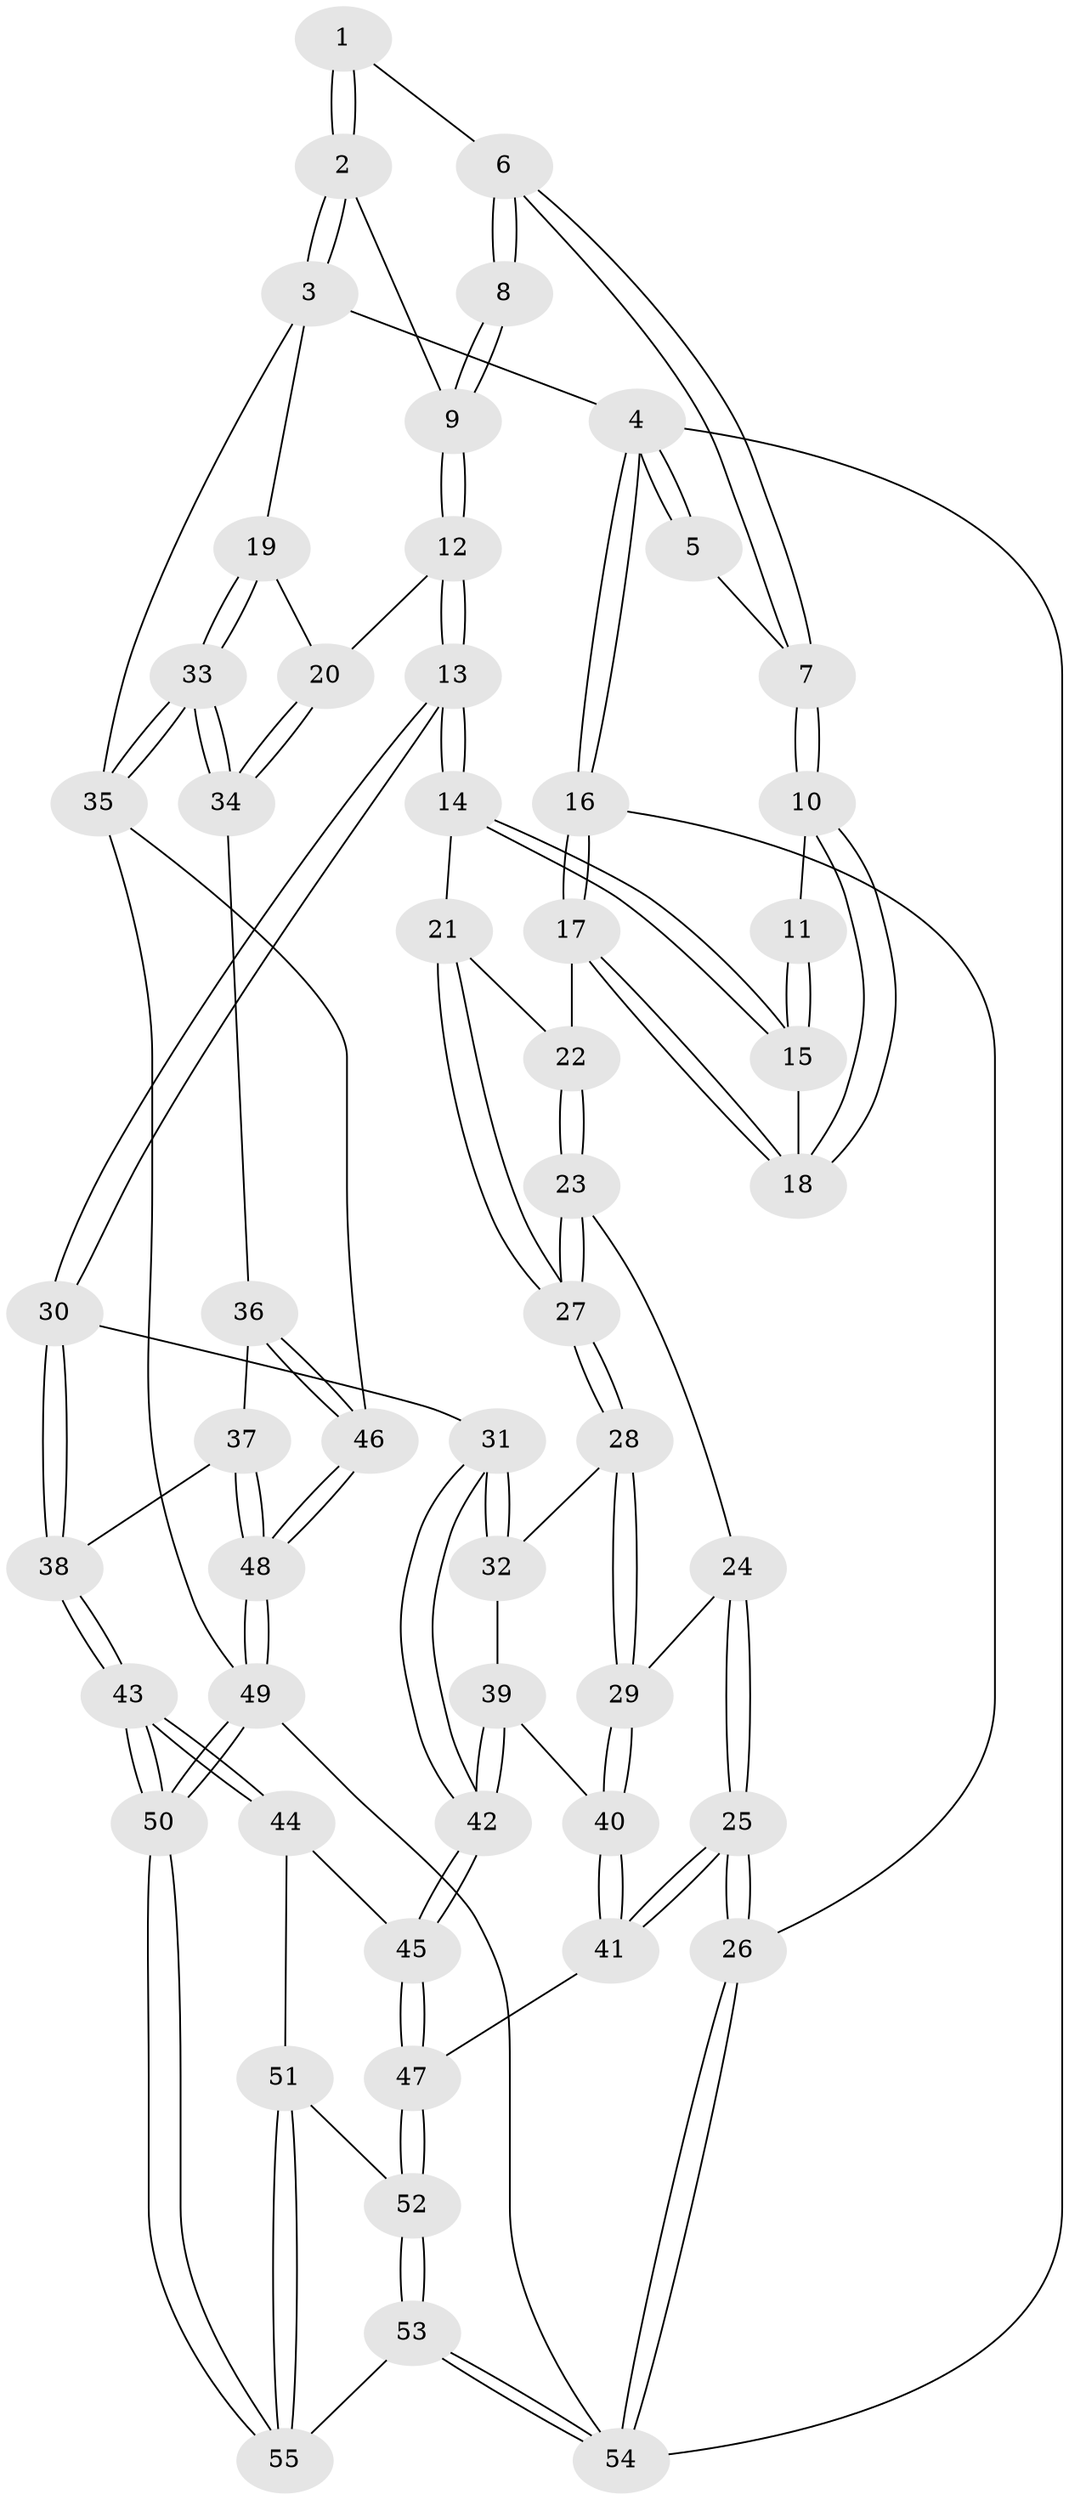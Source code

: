 // Generated by graph-tools (version 1.1) at 2025/27/03/09/25 03:27:12]
// undirected, 55 vertices, 134 edges
graph export_dot {
graph [start="1"]
  node [color=gray90,style=filled];
  1 [pos="+0.41331189474255564+0"];
  2 [pos="+0.8387011121536381+0"];
  3 [pos="+1+0"];
  4 [pos="+0+0"];
  5 [pos="+0.1803751680350524+0"];
  6 [pos="+0.41408616113881885+0.00862511391513791"];
  7 [pos="+0.16074000173492525+0.13101172825407426"];
  8 [pos="+0.4182255636044345+0.06243486777730872"];
  9 [pos="+0.5120874164744241+0.24272216279498646"];
  10 [pos="+0.15630274844351078+0.16621408166328444"];
  11 [pos="+0.366240969246238+0.09195560135260224"];
  12 [pos="+0.5238265369584129+0.3952116819312699"];
  13 [pos="+0.503937721057079+0.41257514798520234"];
  14 [pos="+0.39286694272058426+0.3762623534766525"];
  15 [pos="+0.25098434741330783+0.3060853129268289"];
  16 [pos="+0+0.2952321704165686"];
  17 [pos="+0.027516177068773535+0.28778954679107344"];
  18 [pos="+0.12357142861487284+0.2542074280674836"];
  19 [pos="+1+0.25906635456635335"];
  20 [pos="+0.8296552012729597+0.35161938432385786"];
  21 [pos="+0.20962864973776865+0.4944495586737864"];
  22 [pos="+0.11259924453673688+0.4747073751731211"];
  23 [pos="+0.11442510985919226+0.4868708706808517"];
  24 [pos="+0.10549687305800481+0.5117247777211696"];
  25 [pos="+0+0.7365870784456492"];
  26 [pos="+0+0.7721290220682547"];
  27 [pos="+0.19045951723843438+0.5708060070602289"];
  28 [pos="+0.19781094145424852+0.5903651294676981"];
  29 [pos="+0.15016052205149258+0.6319180619743988"];
  30 [pos="+0.4921092841625934+0.48449637717694954"];
  31 [pos="+0.37984726686923825+0.5880024538995046"];
  32 [pos="+0.2972472549779006+0.5931120794266325"];
  33 [pos="+1+0.6581782784434038"];
  34 [pos="+0.800728503335421+0.6343082284080532"];
  35 [pos="+1+0.7527564717169212"];
  36 [pos="+0.7729186202068127+0.7041774983263339"];
  37 [pos="+0.7063084514791934+0.740084608514229"];
  38 [pos="+0.6084896457710457+0.7300518449247805"];
  39 [pos="+0.20355676030552136+0.6928862549332229"];
  40 [pos="+0.09741812812896053+0.6898152842539477"];
  41 [pos="+0.02577261689712223+0.7357446535478345"];
  42 [pos="+0.32745944634017765+0.7275900469903565"];
  43 [pos="+0.5600381756658851+0.8309322297053926"];
  44 [pos="+0.39717728024121707+0.8357997853060474"];
  45 [pos="+0.3241172550011318+0.7621378353370595"];
  46 [pos="+1+0.7794745211184769"];
  47 [pos="+0.20513548896922496+0.8347653000618093"];
  48 [pos="+0.8331181591854423+0.9315743052741666"];
  49 [pos="+0.710354972532238+1"];
  50 [pos="+0.6246782331145359+1"];
  51 [pos="+0.3809542009077536+0.8772567228007889"];
  52 [pos="+0.24012261222904774+1"];
  53 [pos="+0.20923505146060248+1"];
  54 [pos="+0+1"];
  55 [pos="+0.5778869010181926+1"];
  1 -- 2;
  1 -- 2;
  1 -- 6;
  2 -- 3;
  2 -- 3;
  2 -- 9;
  3 -- 4;
  3 -- 19;
  3 -- 35;
  4 -- 5;
  4 -- 5;
  4 -- 16;
  4 -- 16;
  4 -- 54;
  5 -- 7;
  6 -- 7;
  6 -- 7;
  6 -- 8;
  6 -- 8;
  7 -- 10;
  7 -- 10;
  8 -- 9;
  8 -- 9;
  9 -- 12;
  9 -- 12;
  10 -- 11;
  10 -- 18;
  10 -- 18;
  11 -- 15;
  11 -- 15;
  12 -- 13;
  12 -- 13;
  12 -- 20;
  13 -- 14;
  13 -- 14;
  13 -- 30;
  13 -- 30;
  14 -- 15;
  14 -- 15;
  14 -- 21;
  15 -- 18;
  16 -- 17;
  16 -- 17;
  16 -- 26;
  17 -- 18;
  17 -- 18;
  17 -- 22;
  19 -- 20;
  19 -- 33;
  19 -- 33;
  20 -- 34;
  20 -- 34;
  21 -- 22;
  21 -- 27;
  21 -- 27;
  22 -- 23;
  22 -- 23;
  23 -- 24;
  23 -- 27;
  23 -- 27;
  24 -- 25;
  24 -- 25;
  24 -- 29;
  25 -- 26;
  25 -- 26;
  25 -- 41;
  25 -- 41;
  26 -- 54;
  26 -- 54;
  27 -- 28;
  27 -- 28;
  28 -- 29;
  28 -- 29;
  28 -- 32;
  29 -- 40;
  29 -- 40;
  30 -- 31;
  30 -- 38;
  30 -- 38;
  31 -- 32;
  31 -- 32;
  31 -- 42;
  31 -- 42;
  32 -- 39;
  33 -- 34;
  33 -- 34;
  33 -- 35;
  33 -- 35;
  34 -- 36;
  35 -- 46;
  35 -- 49;
  36 -- 37;
  36 -- 46;
  36 -- 46;
  37 -- 38;
  37 -- 48;
  37 -- 48;
  38 -- 43;
  38 -- 43;
  39 -- 40;
  39 -- 42;
  39 -- 42;
  40 -- 41;
  40 -- 41;
  41 -- 47;
  42 -- 45;
  42 -- 45;
  43 -- 44;
  43 -- 44;
  43 -- 50;
  43 -- 50;
  44 -- 45;
  44 -- 51;
  45 -- 47;
  45 -- 47;
  46 -- 48;
  46 -- 48;
  47 -- 52;
  47 -- 52;
  48 -- 49;
  48 -- 49;
  49 -- 50;
  49 -- 50;
  49 -- 54;
  50 -- 55;
  50 -- 55;
  51 -- 52;
  51 -- 55;
  51 -- 55;
  52 -- 53;
  52 -- 53;
  53 -- 54;
  53 -- 54;
  53 -- 55;
}
